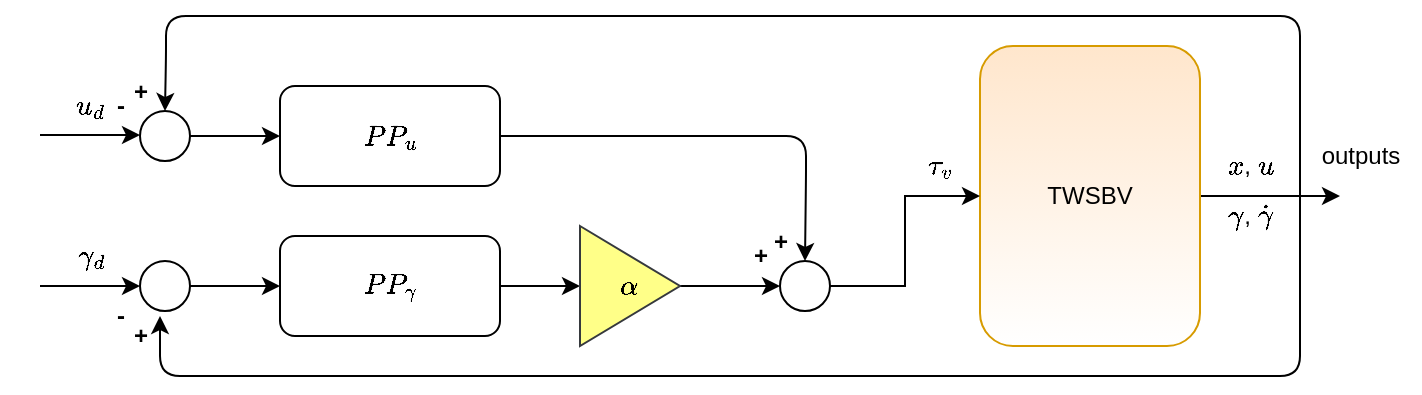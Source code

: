 <mxfile version="14.9.8" type="github"><diagram id="aKNtcKacqYGhcDnsKFlW" name="Page-1"><mxGraphModel dx="782" dy="392" grid="0" gridSize="10" guides="1" tooltips="1" connect="1" arrows="1" fold="1" page="1" pageScale="1" pageWidth="850" pageHeight="1100" math="1" shadow="0"><root><mxCell id="0"/><mxCell id="1" parent="0"/><mxCell id="apXc5mfF_MhCKNcjvQep-32" style="edgeStyle=orthogonalEdgeStyle;rounded=0;orthogonalLoop=1;jettySize=auto;html=1;" edge="1" parent="1" source="apXc5mfF_MhCKNcjvQep-1"><mxGeometry relative="1" as="geometry"><mxPoint x="670" y="170" as="targetPoint"/></mxGeometry></mxCell><mxCell id="apXc5mfF_MhCKNcjvQep-1" value="TWSBV" style="rounded=1;whiteSpace=wrap;html=1;fillColor=#ffe6cc;strokeColor=#d79b00;gradientColor=#ffffff;" vertex="1" parent="1"><mxGeometry x="490" y="95" width="110" height="150" as="geometry"/></mxCell><mxCell id="apXc5mfF_MhCKNcjvQep-17" value="" style="edgeStyle=orthogonalEdgeStyle;rounded=0;orthogonalLoop=1;jettySize=auto;html=1;" edge="1" parent="1" source="apXc5mfF_MhCKNcjvQep-2" target="apXc5mfF_MhCKNcjvQep-5"><mxGeometry relative="1" as="geometry"/></mxCell><mxCell id="apXc5mfF_MhCKNcjvQep-2" value="\(PP_\gamma\)" style="rounded=1;whiteSpace=wrap;html=1;gradientColor=#ffffff;" vertex="1" parent="1"><mxGeometry x="140" y="190" width="110" height="50" as="geometry"/></mxCell><mxCell id="apXc5mfF_MhCKNcjvQep-3" value="\(PP_u\)" style="rounded=1;whiteSpace=wrap;html=1;gradientColor=#ffffff;" vertex="1" parent="1"><mxGeometry x="140" y="115" width="110" height="50" as="geometry"/></mxCell><mxCell id="apXc5mfF_MhCKNcjvQep-38" value="" style="edgeStyle=orthogonalEdgeStyle;rounded=0;orthogonalLoop=1;jettySize=auto;html=1;" edge="1" parent="1" source="apXc5mfF_MhCKNcjvQep-5" target="apXc5mfF_MhCKNcjvQep-35"><mxGeometry relative="1" as="geometry"/></mxCell><mxCell id="apXc5mfF_MhCKNcjvQep-5" value="&lt;div&gt;\(\alpha\)&lt;/div&gt;" style="triangle;whiteSpace=wrap;html=1;fillColor=#ffff88;strokeColor=#36393d;" vertex="1" parent="1"><mxGeometry x="290" y="185" width="50" height="60" as="geometry"/></mxCell><mxCell id="apXc5mfF_MhCKNcjvQep-22" value="&lt;b&gt;+&lt;/b&gt;" style="text;html=1;align=center;verticalAlign=middle;resizable=0;points=[];autosize=1;strokeColor=none;" vertex="1" parent="1"><mxGeometry x="380" y="182.5" width="20" height="20" as="geometry"/></mxCell><mxCell id="apXc5mfF_MhCKNcjvQep-30" value="" style="edgeStyle=orthogonalEdgeStyle;rounded=0;orthogonalLoop=1;jettySize=auto;html=1;" edge="1" parent="1" source="apXc5mfF_MhCKNcjvQep-25" target="apXc5mfF_MhCKNcjvQep-2"><mxGeometry relative="1" as="geometry"/></mxCell><mxCell id="apXc5mfF_MhCKNcjvQep-25" value="&lt;h2&gt;&lt;br&gt;&lt;/h2&gt;" style="ellipse;whiteSpace=wrap;html=1;aspect=fixed;gradientColor=#ffffff;" vertex="1" parent="1"><mxGeometry x="70" y="202.5" width="25" height="25" as="geometry"/></mxCell><mxCell id="apXc5mfF_MhCKNcjvQep-28" value="" style="edgeStyle=orthogonalEdgeStyle;rounded=0;orthogonalLoop=1;jettySize=auto;html=1;" edge="1" parent="1" source="apXc5mfF_MhCKNcjvQep-26" target="apXc5mfF_MhCKNcjvQep-3"><mxGeometry relative="1" as="geometry"/></mxCell><mxCell id="apXc5mfF_MhCKNcjvQep-26" value="&lt;h2&gt;&lt;br&gt;&lt;/h2&gt;" style="ellipse;whiteSpace=wrap;html=1;aspect=fixed;gradientColor=#ffffff;" vertex="1" parent="1"><mxGeometry x="70" y="127.5" width="25" height="25" as="geometry"/></mxCell><mxCell id="apXc5mfF_MhCKNcjvQep-33" value="" style="edgeStyle=segmentEdgeStyle;endArrow=classic;html=1;entryX=0.5;entryY=0;entryDx=0;entryDy=0;" edge="1" parent="1" target="apXc5mfF_MhCKNcjvQep-26"><mxGeometry width="50" height="50" relative="1" as="geometry"><mxPoint x="650" y="170" as="sourcePoint"/><mxPoint x="420" y="160" as="targetPoint"/><Array as="points"><mxPoint x="650" y="80"/><mxPoint x="83" y="80"/><mxPoint x="83" y="100"/></Array></mxGeometry></mxCell><mxCell id="apXc5mfF_MhCKNcjvQep-34" value="" style="edgeStyle=segmentEdgeStyle;endArrow=classic;html=1;" edge="1" parent="1"><mxGeometry width="50" height="50" relative="1" as="geometry"><mxPoint x="650" y="170" as="sourcePoint"/><mxPoint x="80" y="230" as="targetPoint"/><Array as="points"><mxPoint x="650" y="260"/><mxPoint x="80" y="260"/></Array></mxGeometry></mxCell><mxCell id="apXc5mfF_MhCKNcjvQep-41" value="" style="edgeStyle=orthogonalEdgeStyle;rounded=0;orthogonalLoop=1;jettySize=auto;html=1;" edge="1" parent="1" source="apXc5mfF_MhCKNcjvQep-35" target="apXc5mfF_MhCKNcjvQep-1"><mxGeometry relative="1" as="geometry"/></mxCell><mxCell id="apXc5mfF_MhCKNcjvQep-35" value="&lt;h2&gt;&lt;br&gt;&lt;/h2&gt;" style="ellipse;whiteSpace=wrap;html=1;aspect=fixed;gradientColor=#ffffff;" vertex="1" parent="1"><mxGeometry x="390" y="202.5" width="25" height="25" as="geometry"/></mxCell><mxCell id="apXc5mfF_MhCKNcjvQep-37" value="" style="edgeStyle=segmentEdgeStyle;endArrow=classic;html=1;exitX=1;exitY=0.5;exitDx=0;exitDy=0;entryX=0.5;entryY=0;entryDx=0;entryDy=0;" edge="1" parent="1" source="apXc5mfF_MhCKNcjvQep-3" target="apXc5mfF_MhCKNcjvQep-35"><mxGeometry width="50" height="50" relative="1" as="geometry"><mxPoint x="370" y="210" as="sourcePoint"/><mxPoint x="430" y="160" as="targetPoint"/><Array as="points"><mxPoint x="403" y="140"/><mxPoint x="403" y="160"/></Array></mxGeometry></mxCell><mxCell id="apXc5mfF_MhCKNcjvQep-39" value="&lt;b&gt;+&lt;/b&gt;" style="text;html=1;align=center;verticalAlign=middle;resizable=0;points=[];autosize=1;strokeColor=none;" vertex="1" parent="1"><mxGeometry x="370" y="190" width="20" height="20" as="geometry"/></mxCell><mxCell id="apXc5mfF_MhCKNcjvQep-42" value="" style="endArrow=classic;html=1;entryX=0;entryY=0.5;entryDx=0;entryDy=0;" edge="1" parent="1" target="apXc5mfF_MhCKNcjvQep-25"><mxGeometry width="50" height="50" relative="1" as="geometry"><mxPoint x="20" y="215" as="sourcePoint"/><mxPoint x="420" y="160" as="targetPoint"/></mxGeometry></mxCell><mxCell id="apXc5mfF_MhCKNcjvQep-43" value="" style="endArrow=classic;html=1;entryX=0;entryY=0.5;entryDx=0;entryDy=0;" edge="1" parent="1"><mxGeometry width="50" height="50" relative="1" as="geometry"><mxPoint x="20" y="139.5" as="sourcePoint"/><mxPoint x="70" y="139.5" as="targetPoint"/></mxGeometry></mxCell><mxCell id="apXc5mfF_MhCKNcjvQep-44" value="&lt;b&gt;+&lt;/b&gt;" style="text;html=1;align=center;verticalAlign=middle;resizable=0;points=[];autosize=1;strokeColor=none;" vertex="1" parent="1"><mxGeometry x="60" y="107.5" width="20" height="20" as="geometry"/></mxCell><mxCell id="apXc5mfF_MhCKNcjvQep-45" value="&lt;b&gt;+&lt;/b&gt;" style="text;html=1;align=center;verticalAlign=middle;resizable=0;points=[];autosize=1;strokeColor=none;" vertex="1" parent="1"><mxGeometry x="60" y="230" width="20" height="20" as="geometry"/></mxCell><mxCell id="apXc5mfF_MhCKNcjvQep-46" value="&lt;b&gt;-&lt;/b&gt;" style="text;html=1;align=center;verticalAlign=middle;resizable=0;points=[];autosize=1;strokeColor=none;" vertex="1" parent="1"><mxGeometry x="50" y="115" width="20" height="20" as="geometry"/></mxCell><mxCell id="apXc5mfF_MhCKNcjvQep-47" value="&lt;b&gt;-&lt;/b&gt;" style="text;html=1;align=center;verticalAlign=middle;resizable=0;points=[];autosize=1;strokeColor=none;" vertex="1" parent="1"><mxGeometry x="50" y="220" width="20" height="20" as="geometry"/></mxCell><mxCell id="apXc5mfF_MhCKNcjvQep-48" value="\(\tau_v\)" style="text;html=1;align=center;verticalAlign=middle;resizable=0;points=[];autosize=1;strokeColor=none;" vertex="1" parent="1"><mxGeometry x="440" y="145" width="60" height="20" as="geometry"/></mxCell><mxCell id="apXc5mfF_MhCKNcjvQep-49" value="\(\gamma\), \(\dot{\gamma}\)" style="text;html=1;align=center;verticalAlign=middle;resizable=0;points=[];autosize=1;strokeColor=none;" vertex="1" parent="1"><mxGeometry x="540" y="170" width="170" height="20" as="geometry"/></mxCell><mxCell id="apXc5mfF_MhCKNcjvQep-50" value="\(x\), \(u\)" style="text;html=1;align=center;verticalAlign=middle;resizable=0;points=[];autosize=1;strokeColor=none;" vertex="1" parent="1"><mxGeometry x="595" y="145" width="60" height="20" as="geometry"/></mxCell><mxCell id="apXc5mfF_MhCKNcjvQep-51" value="outputs" style="text;html=1;align=center;verticalAlign=middle;resizable=0;points=[];autosize=1;strokeColor=none;" vertex="1" parent="1"><mxGeometry x="655" y="140" width="50" height="20" as="geometry"/></mxCell><mxCell id="apXc5mfF_MhCKNcjvQep-52" value="\(u_d\)" style="text;html=1;align=center;verticalAlign=middle;resizable=0;points=[];autosize=1;strokeColor=none;" vertex="1" parent="1"><mxGeometry x="20" y="115" width="50" height="20" as="geometry"/></mxCell><mxCell id="apXc5mfF_MhCKNcjvQep-53" value="\(\gamma_d\)" style="text;html=1;align=center;verticalAlign=middle;resizable=0;points=[];autosize=1;strokeColor=none;" vertex="1" parent="1"><mxGeometry y="190" width="90" height="20" as="geometry"/></mxCell></root></mxGraphModel></diagram></mxfile>